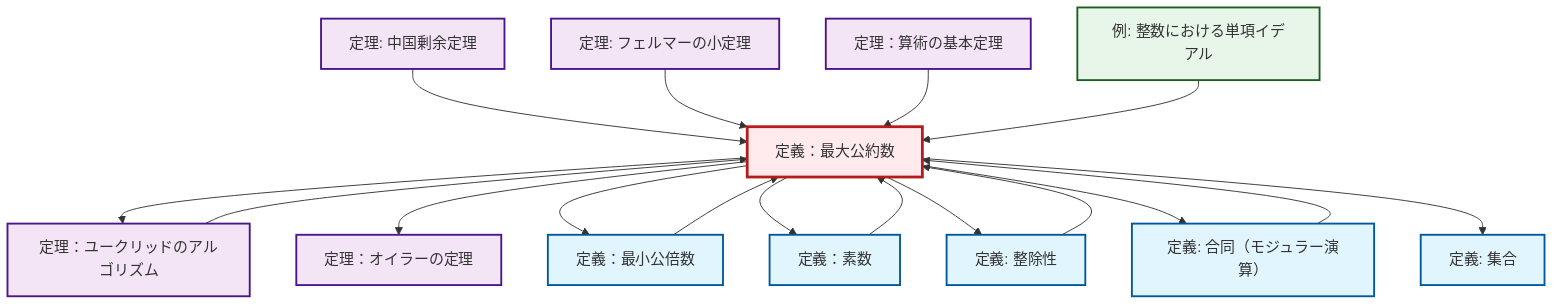 graph TD
    classDef definition fill:#e1f5fe,stroke:#01579b,stroke-width:2px
    classDef theorem fill:#f3e5f5,stroke:#4a148c,stroke-width:2px
    classDef axiom fill:#fff3e0,stroke:#e65100,stroke-width:2px
    classDef example fill:#e8f5e9,stroke:#1b5e20,stroke-width:2px
    classDef current fill:#ffebee,stroke:#b71c1c,stroke-width:3px
    ex-principal-ideal["例: 整数における単項イデアル"]:::example
    thm-chinese-remainder["定理: 中国剰余定理"]:::theorem
    def-congruence["定義: 合同（モジュラー演算）"]:::definition
    def-gcd["定義：最大公約数"]:::definition
    thm-fundamental-arithmetic["定理：算術の基本定理"]:::theorem
    def-lcm["定義：最小公倍数"]:::definition
    def-prime["定義：素数"]:::definition
    def-set["定義: 集合"]:::definition
    thm-euclidean-algorithm["定理：ユークリッドのアルゴリズム"]:::theorem
    thm-euler["定理：オイラーの定理"]:::theorem
    def-divisibility["定義: 整除性"]:::definition
    thm-fermat-little["定理: フェルマーの小定理"]:::theorem
    def-gcd --> thm-euclidean-algorithm
    def-gcd --> thm-euler
    thm-chinese-remainder --> def-gcd
    def-gcd --> def-lcm
    def-lcm --> def-gcd
    thm-fermat-little --> def-gcd
    def-gcd --> def-prime
    def-prime --> def-gcd
    thm-euclidean-algorithm --> def-gcd
    def-divisibility --> def-gcd
    thm-fundamental-arithmetic --> def-gcd
    ex-principal-ideal --> def-gcd
    def-gcd --> def-divisibility
    def-gcd --> def-congruence
    def-congruence --> def-gcd
    def-gcd --> def-set
    class def-gcd current